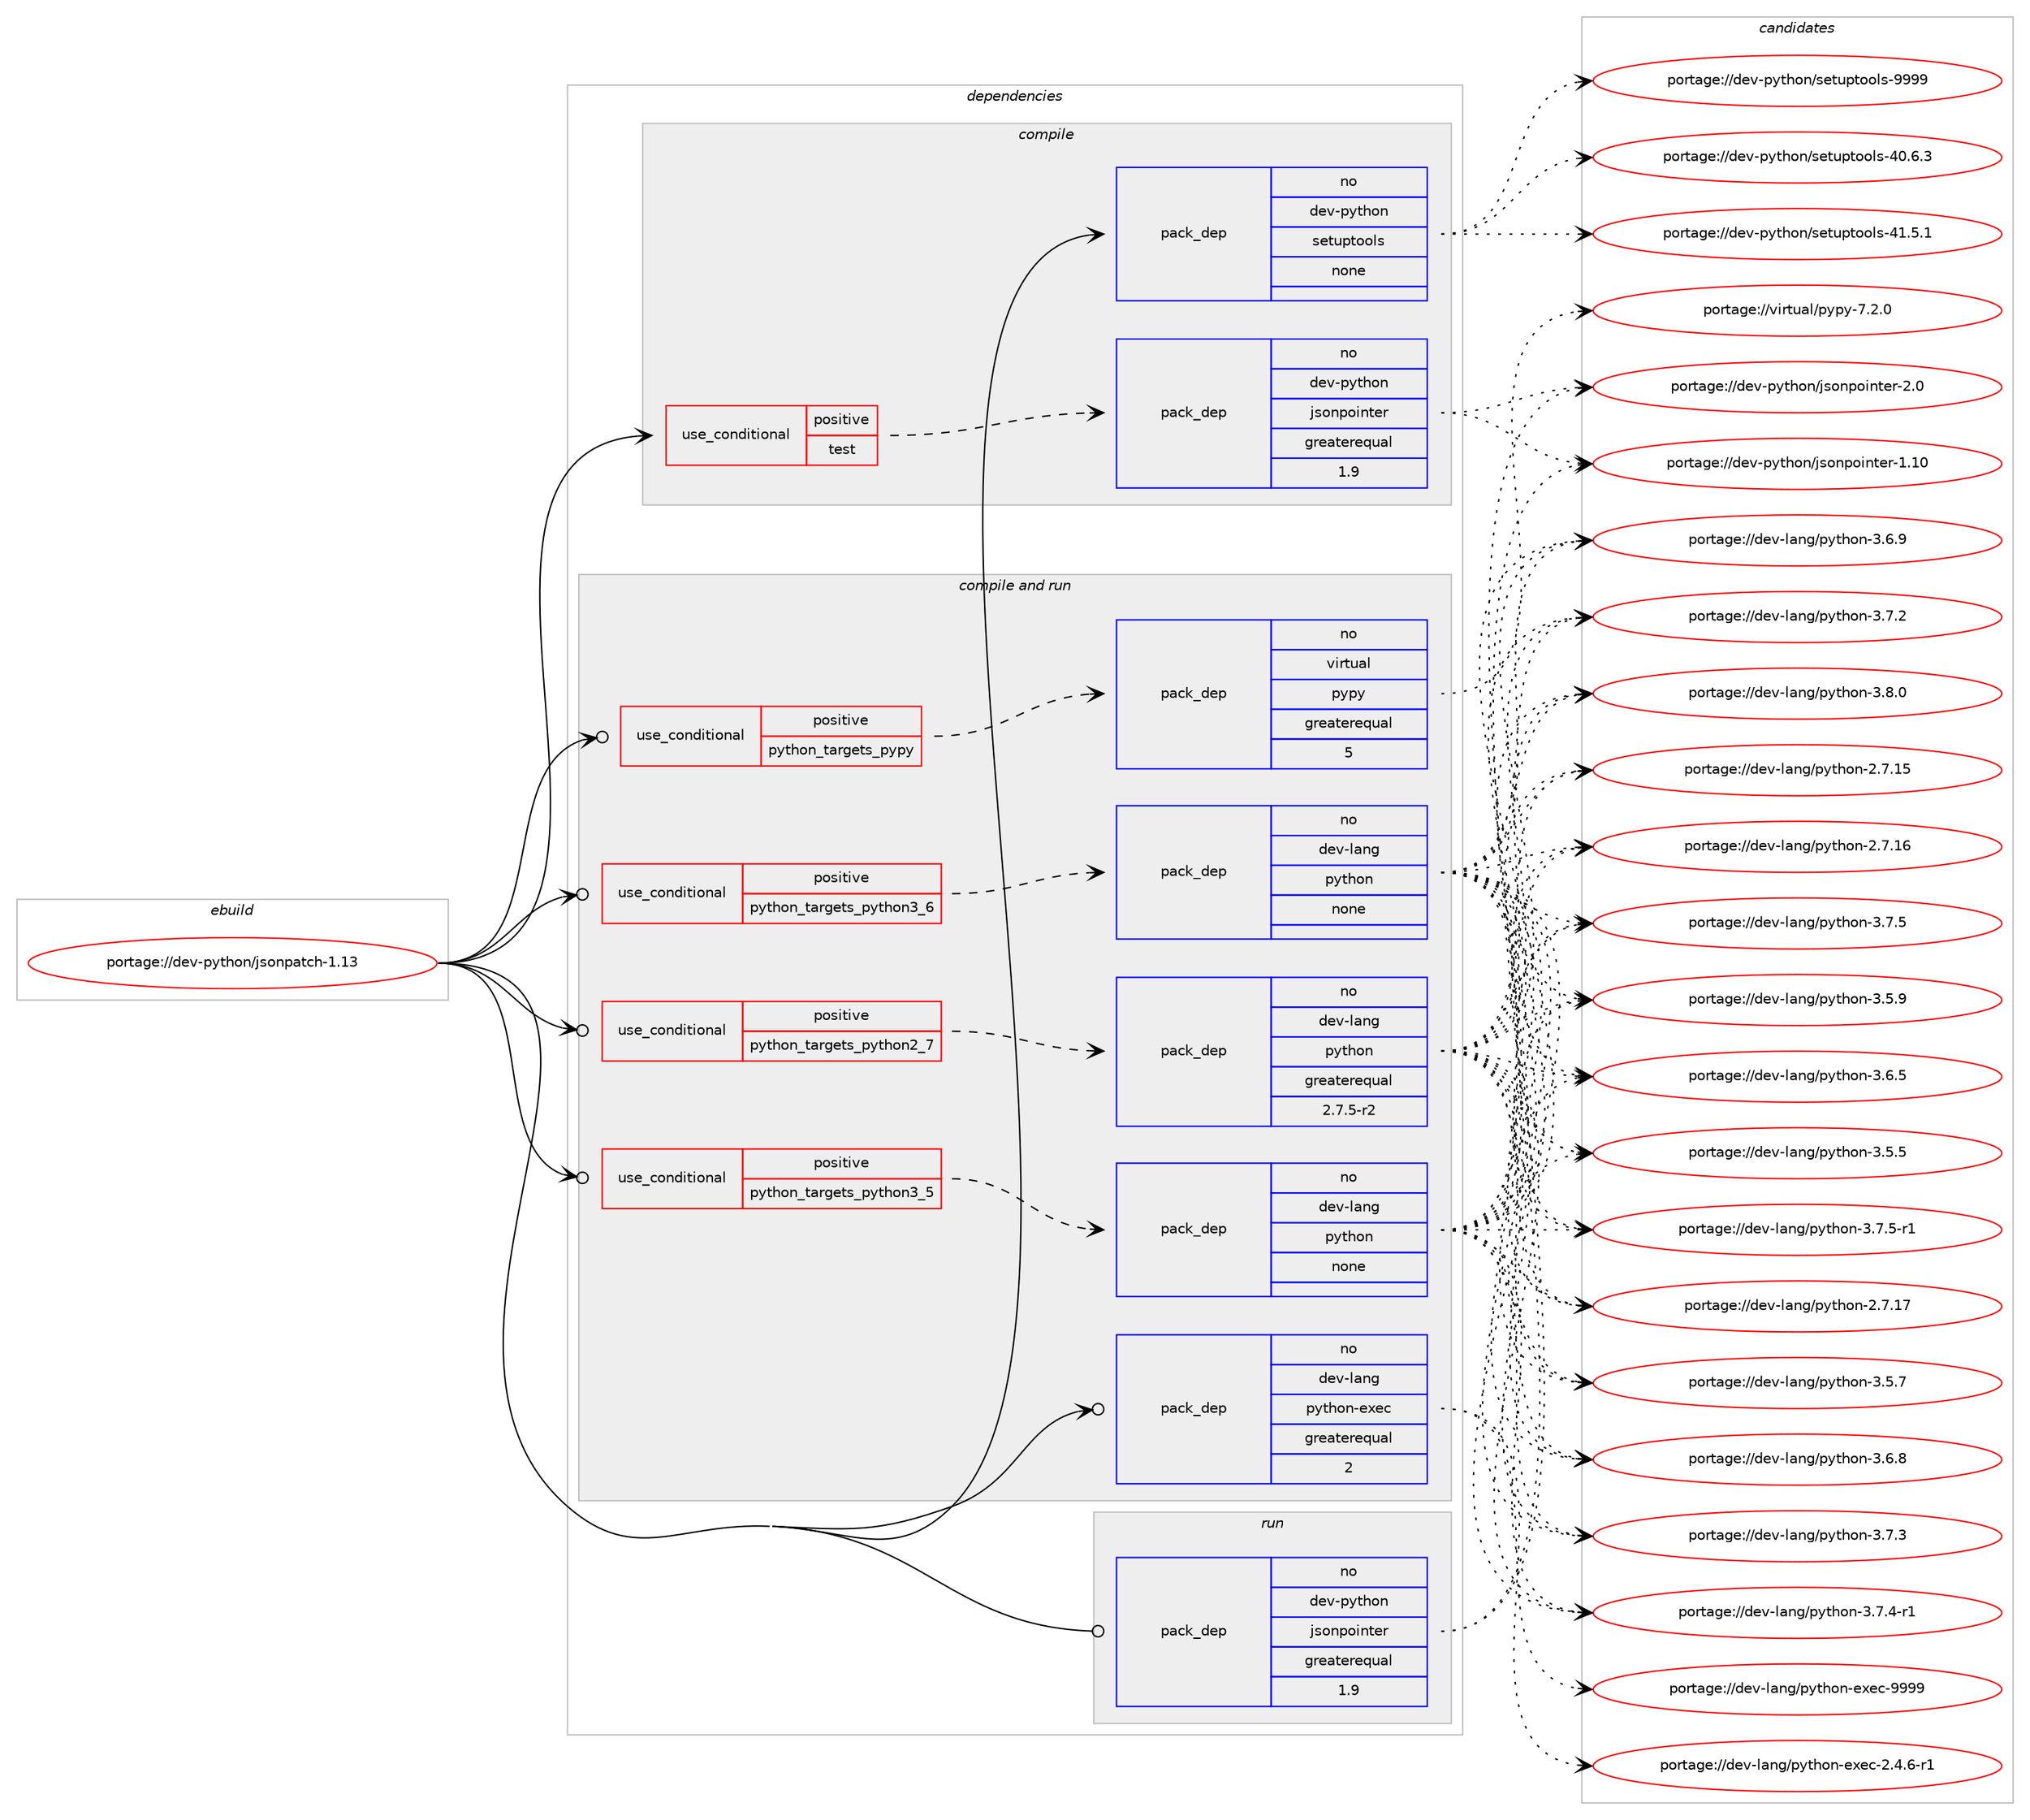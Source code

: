 digraph prolog {

# *************
# Graph options
# *************

newrank=true;
concentrate=true;
compound=true;
graph [rankdir=LR,fontname=Helvetica,fontsize=10,ranksep=1.5];#, ranksep=2.5, nodesep=0.2];
edge  [arrowhead=vee];
node  [fontname=Helvetica,fontsize=10];

# **********
# The ebuild
# **********

subgraph cluster_leftcol {
color=gray;
rank=same;
label=<<i>ebuild</i>>;
id [label="portage://dev-python/jsonpatch-1.13", color=red, width=4, href="../dev-python/jsonpatch-1.13.svg"];
}

# ****************
# The dependencies
# ****************

subgraph cluster_midcol {
color=gray;
label=<<i>dependencies</i>>;
subgraph cluster_compile {
fillcolor="#eeeeee";
style=filled;
label=<<i>compile</i>>;
subgraph cond30772 {
dependency146347 [label=<<TABLE BORDER="0" CELLBORDER="1" CELLSPACING="0" CELLPADDING="4"><TR><TD ROWSPAN="3" CELLPADDING="10">use_conditional</TD></TR><TR><TD>positive</TD></TR><TR><TD>test</TD></TR></TABLE>>, shape=none, color=red];
subgraph pack112251 {
dependency146348 [label=<<TABLE BORDER="0" CELLBORDER="1" CELLSPACING="0" CELLPADDING="4" WIDTH="220"><TR><TD ROWSPAN="6" CELLPADDING="30">pack_dep</TD></TR><TR><TD WIDTH="110">no</TD></TR><TR><TD>dev-python</TD></TR><TR><TD>jsonpointer</TD></TR><TR><TD>greaterequal</TD></TR><TR><TD>1.9</TD></TR></TABLE>>, shape=none, color=blue];
}
dependency146347:e -> dependency146348:w [weight=20,style="dashed",arrowhead="vee"];
}
id:e -> dependency146347:w [weight=20,style="solid",arrowhead="vee"];
subgraph pack112252 {
dependency146349 [label=<<TABLE BORDER="0" CELLBORDER="1" CELLSPACING="0" CELLPADDING="4" WIDTH="220"><TR><TD ROWSPAN="6" CELLPADDING="30">pack_dep</TD></TR><TR><TD WIDTH="110">no</TD></TR><TR><TD>dev-python</TD></TR><TR><TD>setuptools</TD></TR><TR><TD>none</TD></TR><TR><TD></TD></TR></TABLE>>, shape=none, color=blue];
}
id:e -> dependency146349:w [weight=20,style="solid",arrowhead="vee"];
}
subgraph cluster_compileandrun {
fillcolor="#eeeeee";
style=filled;
label=<<i>compile and run</i>>;
subgraph cond30773 {
dependency146350 [label=<<TABLE BORDER="0" CELLBORDER="1" CELLSPACING="0" CELLPADDING="4"><TR><TD ROWSPAN="3" CELLPADDING="10">use_conditional</TD></TR><TR><TD>positive</TD></TR><TR><TD>python_targets_pypy</TD></TR></TABLE>>, shape=none, color=red];
subgraph pack112253 {
dependency146351 [label=<<TABLE BORDER="0" CELLBORDER="1" CELLSPACING="0" CELLPADDING="4" WIDTH="220"><TR><TD ROWSPAN="6" CELLPADDING="30">pack_dep</TD></TR><TR><TD WIDTH="110">no</TD></TR><TR><TD>virtual</TD></TR><TR><TD>pypy</TD></TR><TR><TD>greaterequal</TD></TR><TR><TD>5</TD></TR></TABLE>>, shape=none, color=blue];
}
dependency146350:e -> dependency146351:w [weight=20,style="dashed",arrowhead="vee"];
}
id:e -> dependency146350:w [weight=20,style="solid",arrowhead="odotvee"];
subgraph cond30774 {
dependency146352 [label=<<TABLE BORDER="0" CELLBORDER="1" CELLSPACING="0" CELLPADDING="4"><TR><TD ROWSPAN="3" CELLPADDING="10">use_conditional</TD></TR><TR><TD>positive</TD></TR><TR><TD>python_targets_python2_7</TD></TR></TABLE>>, shape=none, color=red];
subgraph pack112254 {
dependency146353 [label=<<TABLE BORDER="0" CELLBORDER="1" CELLSPACING="0" CELLPADDING="4" WIDTH="220"><TR><TD ROWSPAN="6" CELLPADDING="30">pack_dep</TD></TR><TR><TD WIDTH="110">no</TD></TR><TR><TD>dev-lang</TD></TR><TR><TD>python</TD></TR><TR><TD>greaterequal</TD></TR><TR><TD>2.7.5-r2</TD></TR></TABLE>>, shape=none, color=blue];
}
dependency146352:e -> dependency146353:w [weight=20,style="dashed",arrowhead="vee"];
}
id:e -> dependency146352:w [weight=20,style="solid",arrowhead="odotvee"];
subgraph cond30775 {
dependency146354 [label=<<TABLE BORDER="0" CELLBORDER="1" CELLSPACING="0" CELLPADDING="4"><TR><TD ROWSPAN="3" CELLPADDING="10">use_conditional</TD></TR><TR><TD>positive</TD></TR><TR><TD>python_targets_python3_5</TD></TR></TABLE>>, shape=none, color=red];
subgraph pack112255 {
dependency146355 [label=<<TABLE BORDER="0" CELLBORDER="1" CELLSPACING="0" CELLPADDING="4" WIDTH="220"><TR><TD ROWSPAN="6" CELLPADDING="30">pack_dep</TD></TR><TR><TD WIDTH="110">no</TD></TR><TR><TD>dev-lang</TD></TR><TR><TD>python</TD></TR><TR><TD>none</TD></TR><TR><TD></TD></TR></TABLE>>, shape=none, color=blue];
}
dependency146354:e -> dependency146355:w [weight=20,style="dashed",arrowhead="vee"];
}
id:e -> dependency146354:w [weight=20,style="solid",arrowhead="odotvee"];
subgraph cond30776 {
dependency146356 [label=<<TABLE BORDER="0" CELLBORDER="1" CELLSPACING="0" CELLPADDING="4"><TR><TD ROWSPAN="3" CELLPADDING="10">use_conditional</TD></TR><TR><TD>positive</TD></TR><TR><TD>python_targets_python3_6</TD></TR></TABLE>>, shape=none, color=red];
subgraph pack112256 {
dependency146357 [label=<<TABLE BORDER="0" CELLBORDER="1" CELLSPACING="0" CELLPADDING="4" WIDTH="220"><TR><TD ROWSPAN="6" CELLPADDING="30">pack_dep</TD></TR><TR><TD WIDTH="110">no</TD></TR><TR><TD>dev-lang</TD></TR><TR><TD>python</TD></TR><TR><TD>none</TD></TR><TR><TD></TD></TR></TABLE>>, shape=none, color=blue];
}
dependency146356:e -> dependency146357:w [weight=20,style="dashed",arrowhead="vee"];
}
id:e -> dependency146356:w [weight=20,style="solid",arrowhead="odotvee"];
subgraph pack112257 {
dependency146358 [label=<<TABLE BORDER="0" CELLBORDER="1" CELLSPACING="0" CELLPADDING="4" WIDTH="220"><TR><TD ROWSPAN="6" CELLPADDING="30">pack_dep</TD></TR><TR><TD WIDTH="110">no</TD></TR><TR><TD>dev-lang</TD></TR><TR><TD>python-exec</TD></TR><TR><TD>greaterequal</TD></TR><TR><TD>2</TD></TR></TABLE>>, shape=none, color=blue];
}
id:e -> dependency146358:w [weight=20,style="solid",arrowhead="odotvee"];
}
subgraph cluster_run {
fillcolor="#eeeeee";
style=filled;
label=<<i>run</i>>;
subgraph pack112258 {
dependency146359 [label=<<TABLE BORDER="0" CELLBORDER="1" CELLSPACING="0" CELLPADDING="4" WIDTH="220"><TR><TD ROWSPAN="6" CELLPADDING="30">pack_dep</TD></TR><TR><TD WIDTH="110">no</TD></TR><TR><TD>dev-python</TD></TR><TR><TD>jsonpointer</TD></TR><TR><TD>greaterequal</TD></TR><TR><TD>1.9</TD></TR></TABLE>>, shape=none, color=blue];
}
id:e -> dependency146359:w [weight=20,style="solid",arrowhead="odot"];
}
}

# **************
# The candidates
# **************

subgraph cluster_choices {
rank=same;
color=gray;
label=<<i>candidates</i>>;

subgraph choice112251 {
color=black;
nodesep=1;
choiceportage10010111845112121116104111110471061151111101121111051101161011144549464948 [label="portage://dev-python/jsonpointer-1.10", color=red, width=4,href="../dev-python/jsonpointer-1.10.svg"];
choiceportage100101118451121211161041111104710611511111011211110511011610111445504648 [label="portage://dev-python/jsonpointer-2.0", color=red, width=4,href="../dev-python/jsonpointer-2.0.svg"];
dependency146348:e -> choiceportage10010111845112121116104111110471061151111101121111051101161011144549464948:w [style=dotted,weight="100"];
dependency146348:e -> choiceportage100101118451121211161041111104710611511111011211110511011610111445504648:w [style=dotted,weight="100"];
}
subgraph choice112252 {
color=black;
nodesep=1;
choiceportage100101118451121211161041111104711510111611711211611111110811545524846544651 [label="portage://dev-python/setuptools-40.6.3", color=red, width=4,href="../dev-python/setuptools-40.6.3.svg"];
choiceportage100101118451121211161041111104711510111611711211611111110811545524946534649 [label="portage://dev-python/setuptools-41.5.1", color=red, width=4,href="../dev-python/setuptools-41.5.1.svg"];
choiceportage10010111845112121116104111110471151011161171121161111111081154557575757 [label="portage://dev-python/setuptools-9999", color=red, width=4,href="../dev-python/setuptools-9999.svg"];
dependency146349:e -> choiceportage100101118451121211161041111104711510111611711211611111110811545524846544651:w [style=dotted,weight="100"];
dependency146349:e -> choiceportage100101118451121211161041111104711510111611711211611111110811545524946534649:w [style=dotted,weight="100"];
dependency146349:e -> choiceportage10010111845112121116104111110471151011161171121161111111081154557575757:w [style=dotted,weight="100"];
}
subgraph choice112253 {
color=black;
nodesep=1;
choiceportage1181051141161179710847112121112121455546504648 [label="portage://virtual/pypy-7.2.0", color=red, width=4,href="../virtual/pypy-7.2.0.svg"];
dependency146351:e -> choiceportage1181051141161179710847112121112121455546504648:w [style=dotted,weight="100"];
}
subgraph choice112254 {
color=black;
nodesep=1;
choiceportage10010111845108971101034711212111610411111045504655464953 [label="portage://dev-lang/python-2.7.15", color=red, width=4,href="../dev-lang/python-2.7.15.svg"];
choiceportage10010111845108971101034711212111610411111045504655464954 [label="portage://dev-lang/python-2.7.16", color=red, width=4,href="../dev-lang/python-2.7.16.svg"];
choiceportage10010111845108971101034711212111610411111045504655464955 [label="portage://dev-lang/python-2.7.17", color=red, width=4,href="../dev-lang/python-2.7.17.svg"];
choiceportage100101118451089711010347112121116104111110455146534653 [label="portage://dev-lang/python-3.5.5", color=red, width=4,href="../dev-lang/python-3.5.5.svg"];
choiceportage100101118451089711010347112121116104111110455146534655 [label="portage://dev-lang/python-3.5.7", color=red, width=4,href="../dev-lang/python-3.5.7.svg"];
choiceportage100101118451089711010347112121116104111110455146534657 [label="portage://dev-lang/python-3.5.9", color=red, width=4,href="../dev-lang/python-3.5.9.svg"];
choiceportage100101118451089711010347112121116104111110455146544653 [label="portage://dev-lang/python-3.6.5", color=red, width=4,href="../dev-lang/python-3.6.5.svg"];
choiceportage100101118451089711010347112121116104111110455146544656 [label="portage://dev-lang/python-3.6.8", color=red, width=4,href="../dev-lang/python-3.6.8.svg"];
choiceportage100101118451089711010347112121116104111110455146544657 [label="portage://dev-lang/python-3.6.9", color=red, width=4,href="../dev-lang/python-3.6.9.svg"];
choiceportage100101118451089711010347112121116104111110455146554650 [label="portage://dev-lang/python-3.7.2", color=red, width=4,href="../dev-lang/python-3.7.2.svg"];
choiceportage100101118451089711010347112121116104111110455146554651 [label="portage://dev-lang/python-3.7.3", color=red, width=4,href="../dev-lang/python-3.7.3.svg"];
choiceportage1001011184510897110103471121211161041111104551465546524511449 [label="portage://dev-lang/python-3.7.4-r1", color=red, width=4,href="../dev-lang/python-3.7.4-r1.svg"];
choiceportage100101118451089711010347112121116104111110455146554653 [label="portage://dev-lang/python-3.7.5", color=red, width=4,href="../dev-lang/python-3.7.5.svg"];
choiceportage1001011184510897110103471121211161041111104551465546534511449 [label="portage://dev-lang/python-3.7.5-r1", color=red, width=4,href="../dev-lang/python-3.7.5-r1.svg"];
choiceportage100101118451089711010347112121116104111110455146564648 [label="portage://dev-lang/python-3.8.0", color=red, width=4,href="../dev-lang/python-3.8.0.svg"];
dependency146353:e -> choiceportage10010111845108971101034711212111610411111045504655464953:w [style=dotted,weight="100"];
dependency146353:e -> choiceportage10010111845108971101034711212111610411111045504655464954:w [style=dotted,weight="100"];
dependency146353:e -> choiceportage10010111845108971101034711212111610411111045504655464955:w [style=dotted,weight="100"];
dependency146353:e -> choiceportage100101118451089711010347112121116104111110455146534653:w [style=dotted,weight="100"];
dependency146353:e -> choiceportage100101118451089711010347112121116104111110455146534655:w [style=dotted,weight="100"];
dependency146353:e -> choiceportage100101118451089711010347112121116104111110455146534657:w [style=dotted,weight="100"];
dependency146353:e -> choiceportage100101118451089711010347112121116104111110455146544653:w [style=dotted,weight="100"];
dependency146353:e -> choiceportage100101118451089711010347112121116104111110455146544656:w [style=dotted,weight="100"];
dependency146353:e -> choiceportage100101118451089711010347112121116104111110455146544657:w [style=dotted,weight="100"];
dependency146353:e -> choiceportage100101118451089711010347112121116104111110455146554650:w [style=dotted,weight="100"];
dependency146353:e -> choiceportage100101118451089711010347112121116104111110455146554651:w [style=dotted,weight="100"];
dependency146353:e -> choiceportage1001011184510897110103471121211161041111104551465546524511449:w [style=dotted,weight="100"];
dependency146353:e -> choiceportage100101118451089711010347112121116104111110455146554653:w [style=dotted,weight="100"];
dependency146353:e -> choiceportage1001011184510897110103471121211161041111104551465546534511449:w [style=dotted,weight="100"];
dependency146353:e -> choiceportage100101118451089711010347112121116104111110455146564648:w [style=dotted,weight="100"];
}
subgraph choice112255 {
color=black;
nodesep=1;
choiceportage10010111845108971101034711212111610411111045504655464953 [label="portage://dev-lang/python-2.7.15", color=red, width=4,href="../dev-lang/python-2.7.15.svg"];
choiceportage10010111845108971101034711212111610411111045504655464954 [label="portage://dev-lang/python-2.7.16", color=red, width=4,href="../dev-lang/python-2.7.16.svg"];
choiceportage10010111845108971101034711212111610411111045504655464955 [label="portage://dev-lang/python-2.7.17", color=red, width=4,href="../dev-lang/python-2.7.17.svg"];
choiceportage100101118451089711010347112121116104111110455146534653 [label="portage://dev-lang/python-3.5.5", color=red, width=4,href="../dev-lang/python-3.5.5.svg"];
choiceportage100101118451089711010347112121116104111110455146534655 [label="portage://dev-lang/python-3.5.7", color=red, width=4,href="../dev-lang/python-3.5.7.svg"];
choiceportage100101118451089711010347112121116104111110455146534657 [label="portage://dev-lang/python-3.5.9", color=red, width=4,href="../dev-lang/python-3.5.9.svg"];
choiceportage100101118451089711010347112121116104111110455146544653 [label="portage://dev-lang/python-3.6.5", color=red, width=4,href="../dev-lang/python-3.6.5.svg"];
choiceportage100101118451089711010347112121116104111110455146544656 [label="portage://dev-lang/python-3.6.8", color=red, width=4,href="../dev-lang/python-3.6.8.svg"];
choiceportage100101118451089711010347112121116104111110455146544657 [label="portage://dev-lang/python-3.6.9", color=red, width=4,href="../dev-lang/python-3.6.9.svg"];
choiceportage100101118451089711010347112121116104111110455146554650 [label="portage://dev-lang/python-3.7.2", color=red, width=4,href="../dev-lang/python-3.7.2.svg"];
choiceportage100101118451089711010347112121116104111110455146554651 [label="portage://dev-lang/python-3.7.3", color=red, width=4,href="../dev-lang/python-3.7.3.svg"];
choiceportage1001011184510897110103471121211161041111104551465546524511449 [label="portage://dev-lang/python-3.7.4-r1", color=red, width=4,href="../dev-lang/python-3.7.4-r1.svg"];
choiceportage100101118451089711010347112121116104111110455146554653 [label="portage://dev-lang/python-3.7.5", color=red, width=4,href="../dev-lang/python-3.7.5.svg"];
choiceportage1001011184510897110103471121211161041111104551465546534511449 [label="portage://dev-lang/python-3.7.5-r1", color=red, width=4,href="../dev-lang/python-3.7.5-r1.svg"];
choiceportage100101118451089711010347112121116104111110455146564648 [label="portage://dev-lang/python-3.8.0", color=red, width=4,href="../dev-lang/python-3.8.0.svg"];
dependency146355:e -> choiceportage10010111845108971101034711212111610411111045504655464953:w [style=dotted,weight="100"];
dependency146355:e -> choiceportage10010111845108971101034711212111610411111045504655464954:w [style=dotted,weight="100"];
dependency146355:e -> choiceportage10010111845108971101034711212111610411111045504655464955:w [style=dotted,weight="100"];
dependency146355:e -> choiceportage100101118451089711010347112121116104111110455146534653:w [style=dotted,weight="100"];
dependency146355:e -> choiceportage100101118451089711010347112121116104111110455146534655:w [style=dotted,weight="100"];
dependency146355:e -> choiceportage100101118451089711010347112121116104111110455146534657:w [style=dotted,weight="100"];
dependency146355:e -> choiceportage100101118451089711010347112121116104111110455146544653:w [style=dotted,weight="100"];
dependency146355:e -> choiceportage100101118451089711010347112121116104111110455146544656:w [style=dotted,weight="100"];
dependency146355:e -> choiceportage100101118451089711010347112121116104111110455146544657:w [style=dotted,weight="100"];
dependency146355:e -> choiceportage100101118451089711010347112121116104111110455146554650:w [style=dotted,weight="100"];
dependency146355:e -> choiceportage100101118451089711010347112121116104111110455146554651:w [style=dotted,weight="100"];
dependency146355:e -> choiceportage1001011184510897110103471121211161041111104551465546524511449:w [style=dotted,weight="100"];
dependency146355:e -> choiceportage100101118451089711010347112121116104111110455146554653:w [style=dotted,weight="100"];
dependency146355:e -> choiceportage1001011184510897110103471121211161041111104551465546534511449:w [style=dotted,weight="100"];
dependency146355:e -> choiceportage100101118451089711010347112121116104111110455146564648:w [style=dotted,weight="100"];
}
subgraph choice112256 {
color=black;
nodesep=1;
choiceportage10010111845108971101034711212111610411111045504655464953 [label="portage://dev-lang/python-2.7.15", color=red, width=4,href="../dev-lang/python-2.7.15.svg"];
choiceportage10010111845108971101034711212111610411111045504655464954 [label="portage://dev-lang/python-2.7.16", color=red, width=4,href="../dev-lang/python-2.7.16.svg"];
choiceportage10010111845108971101034711212111610411111045504655464955 [label="portage://dev-lang/python-2.7.17", color=red, width=4,href="../dev-lang/python-2.7.17.svg"];
choiceportage100101118451089711010347112121116104111110455146534653 [label="portage://dev-lang/python-3.5.5", color=red, width=4,href="../dev-lang/python-3.5.5.svg"];
choiceportage100101118451089711010347112121116104111110455146534655 [label="portage://dev-lang/python-3.5.7", color=red, width=4,href="../dev-lang/python-3.5.7.svg"];
choiceportage100101118451089711010347112121116104111110455146534657 [label="portage://dev-lang/python-3.5.9", color=red, width=4,href="../dev-lang/python-3.5.9.svg"];
choiceportage100101118451089711010347112121116104111110455146544653 [label="portage://dev-lang/python-3.6.5", color=red, width=4,href="../dev-lang/python-3.6.5.svg"];
choiceportage100101118451089711010347112121116104111110455146544656 [label="portage://dev-lang/python-3.6.8", color=red, width=4,href="../dev-lang/python-3.6.8.svg"];
choiceportage100101118451089711010347112121116104111110455146544657 [label="portage://dev-lang/python-3.6.9", color=red, width=4,href="../dev-lang/python-3.6.9.svg"];
choiceportage100101118451089711010347112121116104111110455146554650 [label="portage://dev-lang/python-3.7.2", color=red, width=4,href="../dev-lang/python-3.7.2.svg"];
choiceportage100101118451089711010347112121116104111110455146554651 [label="portage://dev-lang/python-3.7.3", color=red, width=4,href="../dev-lang/python-3.7.3.svg"];
choiceportage1001011184510897110103471121211161041111104551465546524511449 [label="portage://dev-lang/python-3.7.4-r1", color=red, width=4,href="../dev-lang/python-3.7.4-r1.svg"];
choiceportage100101118451089711010347112121116104111110455146554653 [label="portage://dev-lang/python-3.7.5", color=red, width=4,href="../dev-lang/python-3.7.5.svg"];
choiceportage1001011184510897110103471121211161041111104551465546534511449 [label="portage://dev-lang/python-3.7.5-r1", color=red, width=4,href="../dev-lang/python-3.7.5-r1.svg"];
choiceportage100101118451089711010347112121116104111110455146564648 [label="portage://dev-lang/python-3.8.0", color=red, width=4,href="../dev-lang/python-3.8.0.svg"];
dependency146357:e -> choiceportage10010111845108971101034711212111610411111045504655464953:w [style=dotted,weight="100"];
dependency146357:e -> choiceportage10010111845108971101034711212111610411111045504655464954:w [style=dotted,weight="100"];
dependency146357:e -> choiceportage10010111845108971101034711212111610411111045504655464955:w [style=dotted,weight="100"];
dependency146357:e -> choiceportage100101118451089711010347112121116104111110455146534653:w [style=dotted,weight="100"];
dependency146357:e -> choiceportage100101118451089711010347112121116104111110455146534655:w [style=dotted,weight="100"];
dependency146357:e -> choiceportage100101118451089711010347112121116104111110455146534657:w [style=dotted,weight="100"];
dependency146357:e -> choiceportage100101118451089711010347112121116104111110455146544653:w [style=dotted,weight="100"];
dependency146357:e -> choiceportage100101118451089711010347112121116104111110455146544656:w [style=dotted,weight="100"];
dependency146357:e -> choiceportage100101118451089711010347112121116104111110455146544657:w [style=dotted,weight="100"];
dependency146357:e -> choiceportage100101118451089711010347112121116104111110455146554650:w [style=dotted,weight="100"];
dependency146357:e -> choiceportage100101118451089711010347112121116104111110455146554651:w [style=dotted,weight="100"];
dependency146357:e -> choiceportage1001011184510897110103471121211161041111104551465546524511449:w [style=dotted,weight="100"];
dependency146357:e -> choiceportage100101118451089711010347112121116104111110455146554653:w [style=dotted,weight="100"];
dependency146357:e -> choiceportage1001011184510897110103471121211161041111104551465546534511449:w [style=dotted,weight="100"];
dependency146357:e -> choiceportage100101118451089711010347112121116104111110455146564648:w [style=dotted,weight="100"];
}
subgraph choice112257 {
color=black;
nodesep=1;
choiceportage10010111845108971101034711212111610411111045101120101994550465246544511449 [label="portage://dev-lang/python-exec-2.4.6-r1", color=red, width=4,href="../dev-lang/python-exec-2.4.6-r1.svg"];
choiceportage10010111845108971101034711212111610411111045101120101994557575757 [label="portage://dev-lang/python-exec-9999", color=red, width=4,href="../dev-lang/python-exec-9999.svg"];
dependency146358:e -> choiceportage10010111845108971101034711212111610411111045101120101994550465246544511449:w [style=dotted,weight="100"];
dependency146358:e -> choiceportage10010111845108971101034711212111610411111045101120101994557575757:w [style=dotted,weight="100"];
}
subgraph choice112258 {
color=black;
nodesep=1;
choiceportage10010111845112121116104111110471061151111101121111051101161011144549464948 [label="portage://dev-python/jsonpointer-1.10", color=red, width=4,href="../dev-python/jsonpointer-1.10.svg"];
choiceportage100101118451121211161041111104710611511111011211110511011610111445504648 [label="portage://dev-python/jsonpointer-2.0", color=red, width=4,href="../dev-python/jsonpointer-2.0.svg"];
dependency146359:e -> choiceportage10010111845112121116104111110471061151111101121111051101161011144549464948:w [style=dotted,weight="100"];
dependency146359:e -> choiceportage100101118451121211161041111104710611511111011211110511011610111445504648:w [style=dotted,weight="100"];
}
}

}
